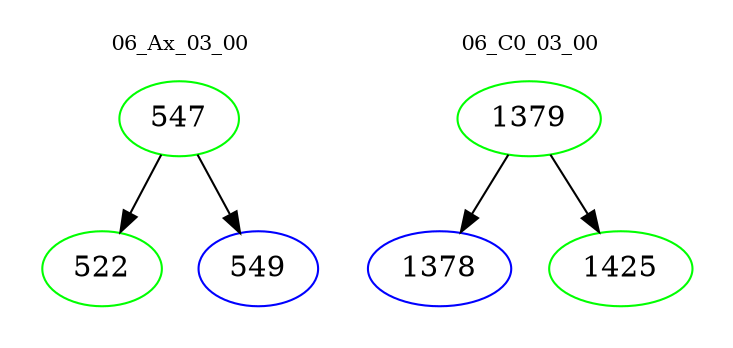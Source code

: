 digraph{
subgraph cluster_0 {
color = white
label = "06_Ax_03_00";
fontsize=10;
T0_547 [label="547", color="green"]
T0_547 -> T0_522 [color="black"]
T0_522 [label="522", color="green"]
T0_547 -> T0_549 [color="black"]
T0_549 [label="549", color="blue"]
}
subgraph cluster_1 {
color = white
label = "06_C0_03_00";
fontsize=10;
T1_1379 [label="1379", color="green"]
T1_1379 -> T1_1378 [color="black"]
T1_1378 [label="1378", color="blue"]
T1_1379 -> T1_1425 [color="black"]
T1_1425 [label="1425", color="green"]
}
}
